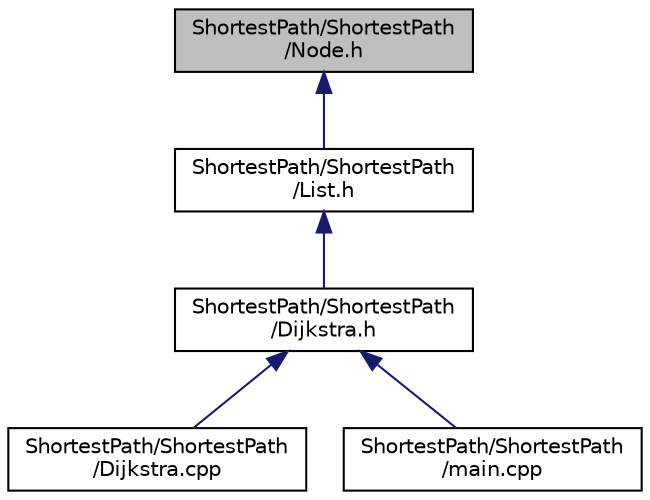 digraph "ShortestPath/ShortestPath/Node.h"
{
  edge [fontname="Helvetica",fontsize="10",labelfontname="Helvetica",labelfontsize="10"];
  node [fontname="Helvetica",fontsize="10",shape=record];
  Node1 [label="ShortestPath/ShortestPath\l/Node.h",height=0.2,width=0.4,color="black", fillcolor="grey75", style="filled", fontcolor="black"];
  Node1 -> Node2 [dir="back",color="midnightblue",fontsize="10",style="solid",fontname="Helvetica"];
  Node2 [label="ShortestPath/ShortestPath\l/List.h",height=0.2,width=0.4,color="black", fillcolor="white", style="filled",URL="$_shortest_path_2_shortest_path_2_list_8h.html"];
  Node2 -> Node3 [dir="back",color="midnightblue",fontsize="10",style="solid",fontname="Helvetica"];
  Node3 [label="ShortestPath/ShortestPath\l/Dijkstra.h",height=0.2,width=0.4,color="black", fillcolor="white", style="filled",URL="$_dijkstra_8h.html"];
  Node3 -> Node4 [dir="back",color="midnightblue",fontsize="10",style="solid",fontname="Helvetica"];
  Node4 [label="ShortestPath/ShortestPath\l/Dijkstra.cpp",height=0.2,width=0.4,color="black", fillcolor="white", style="filled",URL="$_dijkstra_8cpp.html"];
  Node3 -> Node5 [dir="back",color="midnightblue",fontsize="10",style="solid",fontname="Helvetica"];
  Node5 [label="ShortestPath/ShortestPath\l/main.cpp",height=0.2,width=0.4,color="black", fillcolor="white", style="filled",URL="$_shortest_path_2_shortest_path_2main_8cpp.html"];
}
